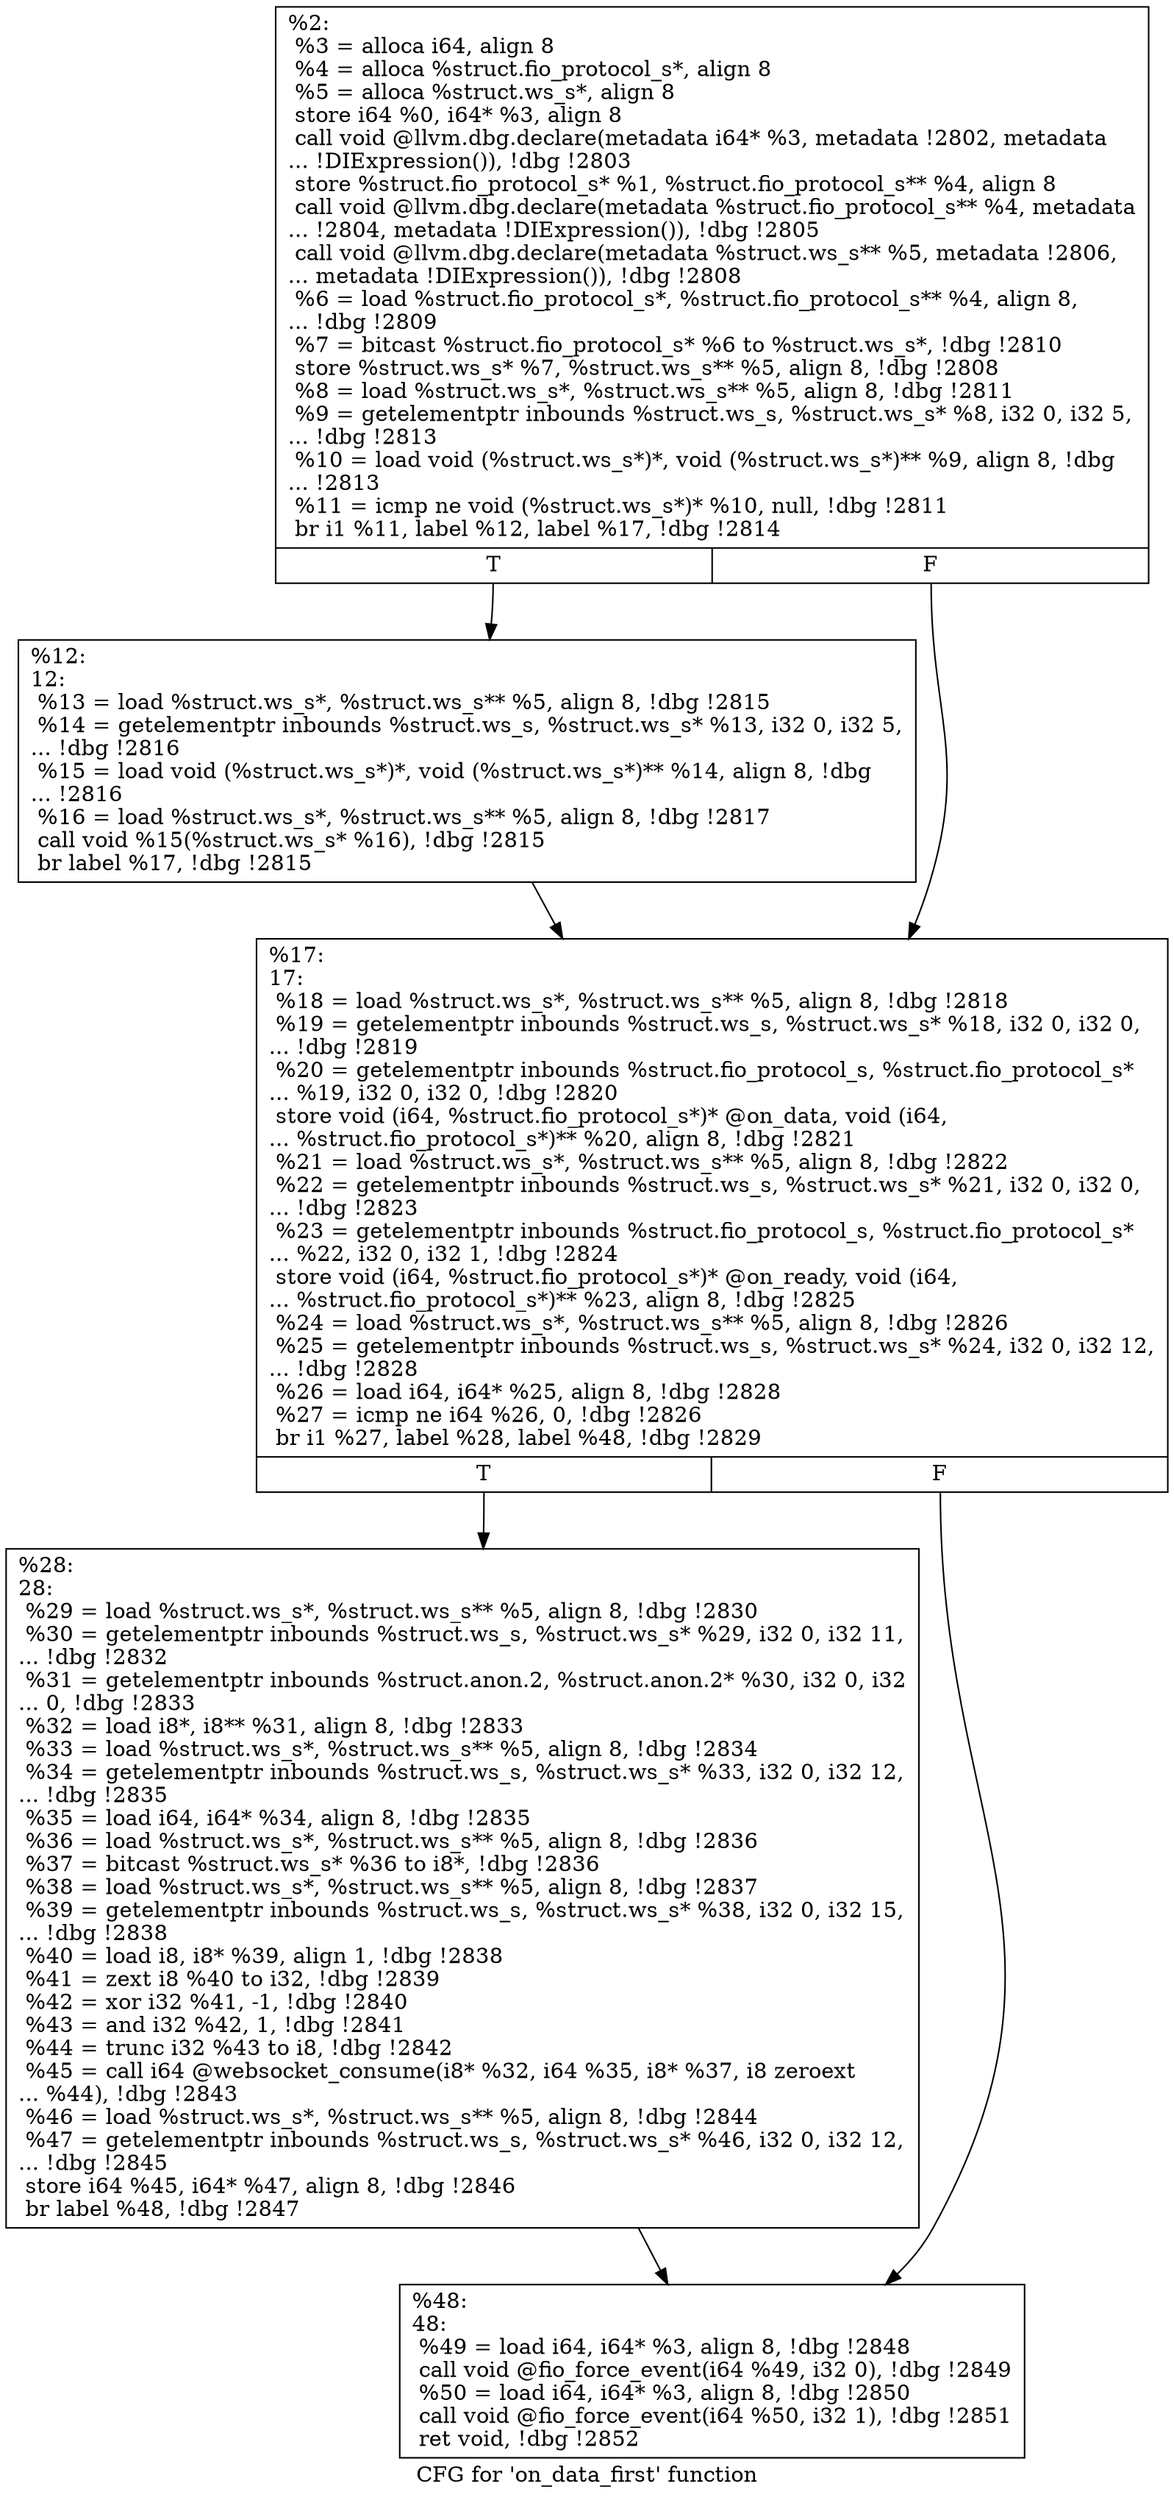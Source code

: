 digraph "CFG for 'on_data_first' function" {
	label="CFG for 'on_data_first' function";

	Node0x556852583770 [shape=record,label="{%2:\l  %3 = alloca i64, align 8\l  %4 = alloca %struct.fio_protocol_s*, align 8\l  %5 = alloca %struct.ws_s*, align 8\l  store i64 %0, i64* %3, align 8\l  call void @llvm.dbg.declare(metadata i64* %3, metadata !2802, metadata\l... !DIExpression()), !dbg !2803\l  store %struct.fio_protocol_s* %1, %struct.fio_protocol_s** %4, align 8\l  call void @llvm.dbg.declare(metadata %struct.fio_protocol_s** %4, metadata\l... !2804, metadata !DIExpression()), !dbg !2805\l  call void @llvm.dbg.declare(metadata %struct.ws_s** %5, metadata !2806,\l... metadata !DIExpression()), !dbg !2808\l  %6 = load %struct.fio_protocol_s*, %struct.fio_protocol_s** %4, align 8,\l... !dbg !2809\l  %7 = bitcast %struct.fio_protocol_s* %6 to %struct.ws_s*, !dbg !2810\l  store %struct.ws_s* %7, %struct.ws_s** %5, align 8, !dbg !2808\l  %8 = load %struct.ws_s*, %struct.ws_s** %5, align 8, !dbg !2811\l  %9 = getelementptr inbounds %struct.ws_s, %struct.ws_s* %8, i32 0, i32 5,\l... !dbg !2813\l  %10 = load void (%struct.ws_s*)*, void (%struct.ws_s*)** %9, align 8, !dbg\l... !2813\l  %11 = icmp ne void (%struct.ws_s*)* %10, null, !dbg !2811\l  br i1 %11, label %12, label %17, !dbg !2814\l|{<s0>T|<s1>F}}"];
	Node0x556852583770:s0 -> Node0x556852584ec0;
	Node0x556852583770:s1 -> Node0x556852584f10;
	Node0x556852584ec0 [shape=record,label="{%12:\l12:                                               \l  %13 = load %struct.ws_s*, %struct.ws_s** %5, align 8, !dbg !2815\l  %14 = getelementptr inbounds %struct.ws_s, %struct.ws_s* %13, i32 0, i32 5,\l... !dbg !2816\l  %15 = load void (%struct.ws_s*)*, void (%struct.ws_s*)** %14, align 8, !dbg\l... !2816\l  %16 = load %struct.ws_s*, %struct.ws_s** %5, align 8, !dbg !2817\l  call void %15(%struct.ws_s* %16), !dbg !2815\l  br label %17, !dbg !2815\l}"];
	Node0x556852584ec0 -> Node0x556852584f10;
	Node0x556852584f10 [shape=record,label="{%17:\l17:                                               \l  %18 = load %struct.ws_s*, %struct.ws_s** %5, align 8, !dbg !2818\l  %19 = getelementptr inbounds %struct.ws_s, %struct.ws_s* %18, i32 0, i32 0,\l... !dbg !2819\l  %20 = getelementptr inbounds %struct.fio_protocol_s, %struct.fio_protocol_s*\l... %19, i32 0, i32 0, !dbg !2820\l  store void (i64, %struct.fio_protocol_s*)* @on_data, void (i64,\l... %struct.fio_protocol_s*)** %20, align 8, !dbg !2821\l  %21 = load %struct.ws_s*, %struct.ws_s** %5, align 8, !dbg !2822\l  %22 = getelementptr inbounds %struct.ws_s, %struct.ws_s* %21, i32 0, i32 0,\l... !dbg !2823\l  %23 = getelementptr inbounds %struct.fio_protocol_s, %struct.fio_protocol_s*\l... %22, i32 0, i32 1, !dbg !2824\l  store void (i64, %struct.fio_protocol_s*)* @on_ready, void (i64,\l... %struct.fio_protocol_s*)** %23, align 8, !dbg !2825\l  %24 = load %struct.ws_s*, %struct.ws_s** %5, align 8, !dbg !2826\l  %25 = getelementptr inbounds %struct.ws_s, %struct.ws_s* %24, i32 0, i32 12,\l... !dbg !2828\l  %26 = load i64, i64* %25, align 8, !dbg !2828\l  %27 = icmp ne i64 %26, 0, !dbg !2826\l  br i1 %27, label %28, label %48, !dbg !2829\l|{<s0>T|<s1>F}}"];
	Node0x556852584f10:s0 -> Node0x556852584f60;
	Node0x556852584f10:s1 -> Node0x556852584fb0;
	Node0x556852584f60 [shape=record,label="{%28:\l28:                                               \l  %29 = load %struct.ws_s*, %struct.ws_s** %5, align 8, !dbg !2830\l  %30 = getelementptr inbounds %struct.ws_s, %struct.ws_s* %29, i32 0, i32 11,\l... !dbg !2832\l  %31 = getelementptr inbounds %struct.anon.2, %struct.anon.2* %30, i32 0, i32\l... 0, !dbg !2833\l  %32 = load i8*, i8** %31, align 8, !dbg !2833\l  %33 = load %struct.ws_s*, %struct.ws_s** %5, align 8, !dbg !2834\l  %34 = getelementptr inbounds %struct.ws_s, %struct.ws_s* %33, i32 0, i32 12,\l... !dbg !2835\l  %35 = load i64, i64* %34, align 8, !dbg !2835\l  %36 = load %struct.ws_s*, %struct.ws_s** %5, align 8, !dbg !2836\l  %37 = bitcast %struct.ws_s* %36 to i8*, !dbg !2836\l  %38 = load %struct.ws_s*, %struct.ws_s** %5, align 8, !dbg !2837\l  %39 = getelementptr inbounds %struct.ws_s, %struct.ws_s* %38, i32 0, i32 15,\l... !dbg !2838\l  %40 = load i8, i8* %39, align 1, !dbg !2838\l  %41 = zext i8 %40 to i32, !dbg !2839\l  %42 = xor i32 %41, -1, !dbg !2840\l  %43 = and i32 %42, 1, !dbg !2841\l  %44 = trunc i32 %43 to i8, !dbg !2842\l  %45 = call i64 @websocket_consume(i8* %32, i64 %35, i8* %37, i8 zeroext\l... %44), !dbg !2843\l  %46 = load %struct.ws_s*, %struct.ws_s** %5, align 8, !dbg !2844\l  %47 = getelementptr inbounds %struct.ws_s, %struct.ws_s* %46, i32 0, i32 12,\l... !dbg !2845\l  store i64 %45, i64* %47, align 8, !dbg !2846\l  br label %48, !dbg !2847\l}"];
	Node0x556852584f60 -> Node0x556852584fb0;
	Node0x556852584fb0 [shape=record,label="{%48:\l48:                                               \l  %49 = load i64, i64* %3, align 8, !dbg !2848\l  call void @fio_force_event(i64 %49, i32 0), !dbg !2849\l  %50 = load i64, i64* %3, align 8, !dbg !2850\l  call void @fio_force_event(i64 %50, i32 1), !dbg !2851\l  ret void, !dbg !2852\l}"];
}
